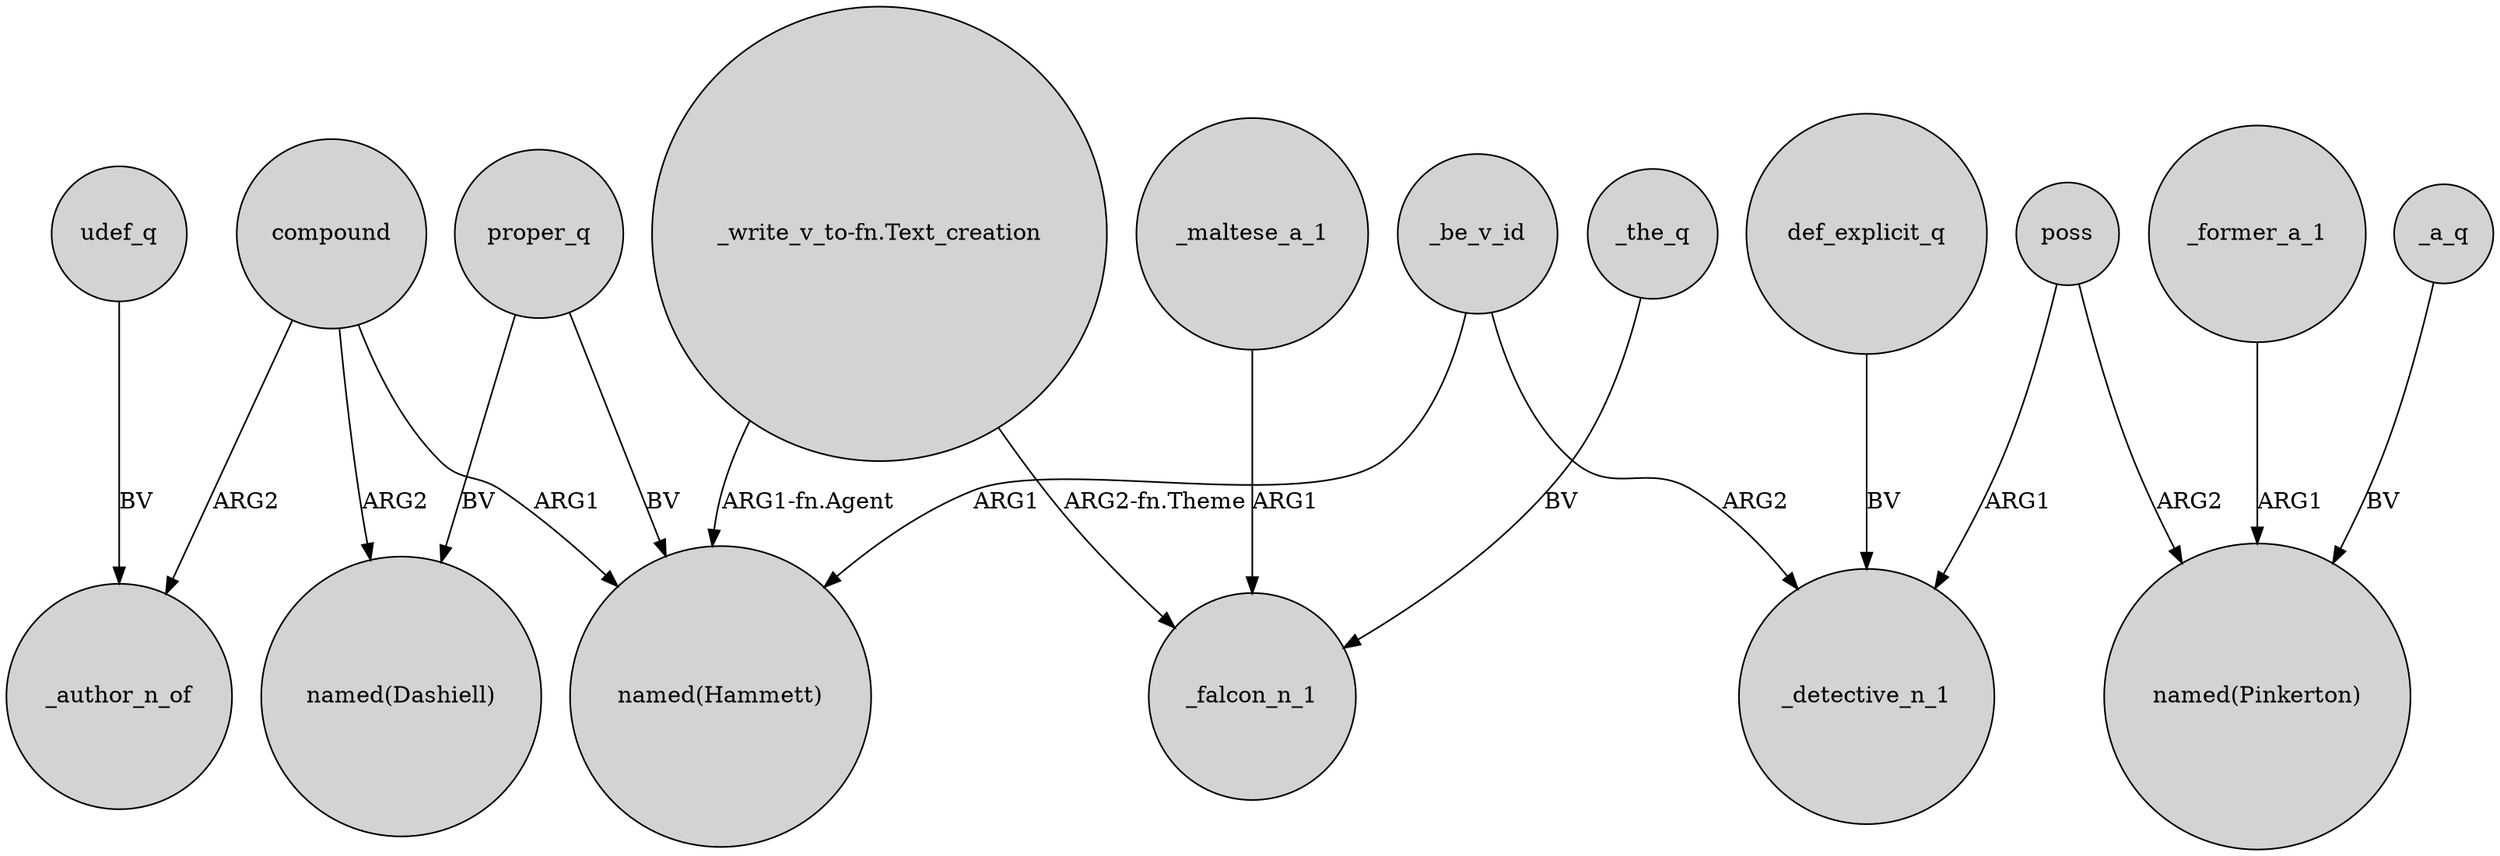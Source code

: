 digraph {
	node [shape=circle style=filled]
	compound -> _author_n_of [label=ARG2]
	"_write_v_to-fn.Text_creation" -> _falcon_n_1 [label="ARG2-fn.Theme"]
	compound -> "named(Hammett)" [label=ARG1]
	_a_q -> "named(Pinkerton)" [label=BV]
	_former_a_1 -> "named(Pinkerton)" [label=ARG1]
	_maltese_a_1 -> _falcon_n_1 [label=ARG1]
	poss -> _detective_n_1 [label=ARG1]
	_the_q -> _falcon_n_1 [label=BV]
	udef_q -> _author_n_of [label=BV]
	_be_v_id -> _detective_n_1 [label=ARG2]
	compound -> "named(Dashiell)" [label=ARG2]
	def_explicit_q -> _detective_n_1 [label=BV]
	proper_q -> "named(Dashiell)" [label=BV]
	poss -> "named(Pinkerton)" [label=ARG2]
	"_write_v_to-fn.Text_creation" -> "named(Hammett)" [label="ARG1-fn.Agent"]
	proper_q -> "named(Hammett)" [label=BV]
	_be_v_id -> "named(Hammett)" [label=ARG1]
}
